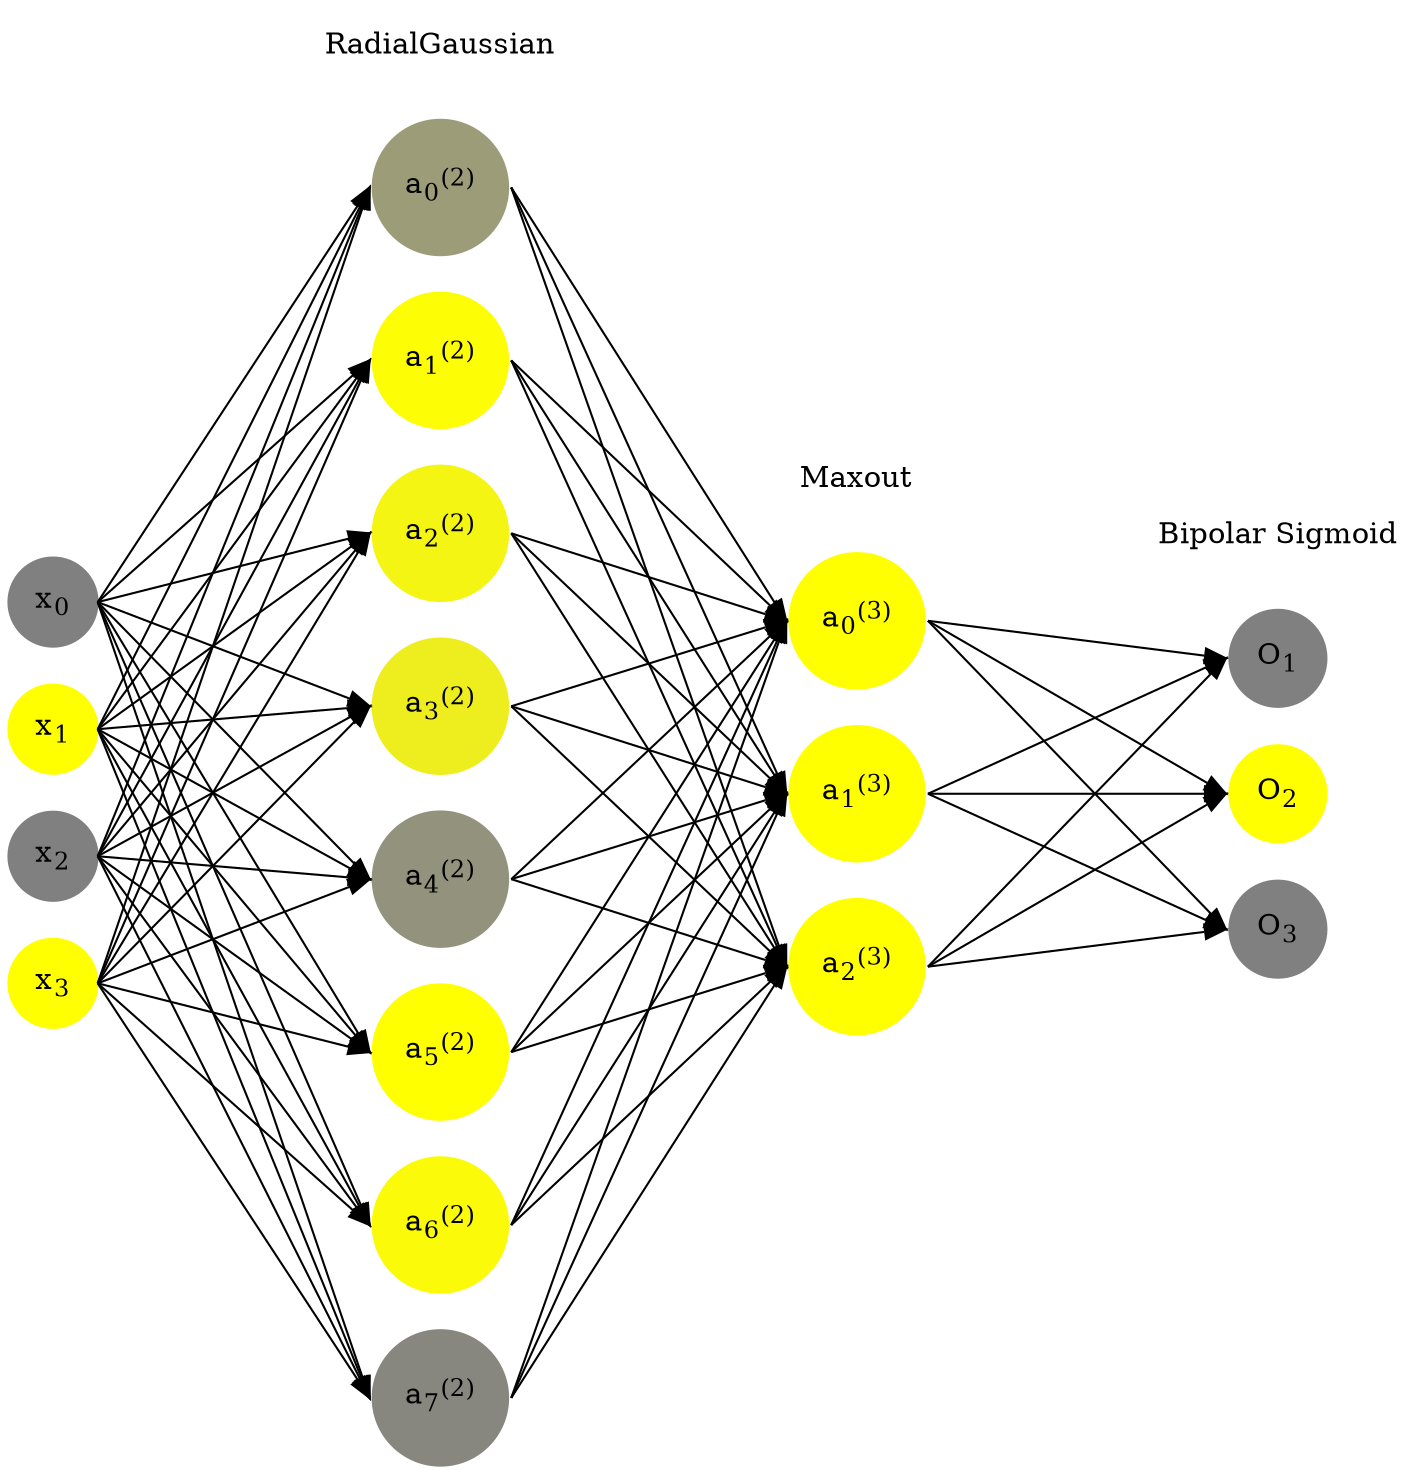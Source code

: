 digraph G {
	rankdir = LR;
	splines=false;
	edge[style=invis];
	ranksep= 1.4;
	{
	node [shape=circle, color="0.1667, 0.0, 0.5", style=filled, fillcolor="0.1667, 0.0, 0.5"];
	x0 [label=<x<sub>0</sub>>];
	}
	{
	node [shape=circle, color="0.1667, 1.0, 1.0", style=filled, fillcolor="0.1667, 1.0, 1.0"];
	x1 [label=<x<sub>1</sub>>];
	}
	{
	node [shape=circle, color="0.1667, 0.0, 0.5", style=filled, fillcolor="0.1667, 0.0, 0.5"];
	x2 [label=<x<sub>2</sub>>];
	}
	{
	node [shape=circle, color="0.1667, 1.0, 1.0", style=filled, fillcolor="0.1667, 1.0, 1.0"];
	x3 [label=<x<sub>3</sub>>];
	}
	{
	node [shape=circle, color="0.1667, 0.221672, 0.610836", style=filled, fillcolor="0.1667, 0.221672, 0.610836"];
	a02 [label=<a<sub>0</sub><sup>(2)</sup>>];
	}
	{
	node [shape=circle, color="0.1667, 0.977591, 0.988796", style=filled, fillcolor="0.1667, 0.977591, 0.988796"];
	a12 [label=<a<sub>1</sub><sup>(2)</sup>>];
	}
	{
	node [shape=circle, color="0.1667, 0.914648, 0.957324", style=filled, fillcolor="0.1667, 0.914648, 0.957324"];
	a22 [label=<a<sub>2</sub><sup>(2)</sup>>];
	}
	{
	node [shape=circle, color="0.1667, 0.867081, 0.933540", style=filled, fillcolor="0.1667, 0.867081, 0.933540"];
	a32 [label=<a<sub>3</sub><sup>(2)</sup>>];
	}
	{
	node [shape=circle, color="0.1667, 0.143595, 0.571798", style=filled, fillcolor="0.1667, 0.143595, 0.571798"];
	a42 [label=<a<sub>4</sub><sup>(2)</sup>>];
	}
	{
	node [shape=circle, color="0.1667, 0.998838, 0.999419", style=filled, fillcolor="0.1667, 0.998838, 0.999419"];
	a52 [label=<a<sub>5</sub><sup>(2)</sup>>];
	}
	{
	node [shape=circle, color="0.1667, 0.962578, 0.981289", style=filled, fillcolor="0.1667, 0.962578, 0.981289"];
	a62 [label=<a<sub>6</sub><sup>(2)</sup>>];
	}
	{
	node [shape=circle, color="0.1667, 0.054732, 0.527366", style=filled, fillcolor="0.1667, 0.054732, 0.527366"];
	a72 [label=<a<sub>7</sub><sup>(2)</sup>>];
	}
	{
	node [shape=circle, color="0.1667, 1.066630, 1.033315", style=filled, fillcolor="0.1667, 1.066630, 1.033315"];
	a03 [label=<a<sub>0</sub><sup>(3)</sup>>];
	}
	{
	node [shape=circle, color="0.1667, 1.066630, 1.033315", style=filled, fillcolor="0.1667, 1.066630, 1.033315"];
	a13 [label=<a<sub>1</sub><sup>(3)</sup>>];
	}
	{
	node [shape=circle, color="0.1667, 2.381878, 1.690939", style=filled, fillcolor="0.1667, 2.381878, 1.690939"];
	a23 [label=<a<sub>2</sub><sup>(3)</sup>>];
	}
	{
	node [shape=circle, color="0.1667, 0.0, 0.5", style=filled, fillcolor="0.1667, 0.0, 0.5"];
	O1 [label=<O<sub>1</sub>>];
	}
	{
	node [shape=circle, color="0.1667, 1.0, 1.0", style=filled, fillcolor="0.1667, 1.0, 1.0"];
	O2 [label=<O<sub>2</sub>>];
	}
	{
	node [shape=circle, color="0.1667, 0.0, 0.5", style=filled, fillcolor="0.1667, 0.0, 0.5"];
	O3 [label=<O<sub>3</sub>>];
	}
	{
	rank=same;
	x0->x1->x2->x3;
	}
	{
	rank=same;
	a02->a12->a22->a32->a42->a52->a62->a72;
	}
	{
	rank=same;
	a03->a13->a23;
	}
	{
	rank=same;
	O1->O2->O3;
	}
	l1 [shape=plaintext,label="RadialGaussian"];
	l1->a02;
	{rank=same; l1;a02};
	l2 [shape=plaintext,label="Maxout"];
	l2->a03;
	{rank=same; l2;a03};
	l3 [shape=plaintext,label="Bipolar Sigmoid"];
	l3->O1;
	{rank=same; l3;O1};
edge[style=solid, tailport=e, headport=w];
	{x0;x1;x2;x3} -> {a02;a12;a22;a32;a42;a52;a62;a72};
	{a02;a12;a22;a32;a42;a52;a62;a72} -> {a03;a13;a23};
	{a03;a13;a23} -> {O1,O2,O3};
}